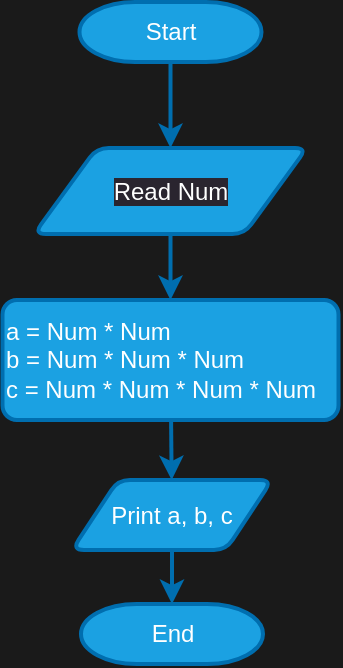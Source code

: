 <mxfile>
    <diagram id="oUu4Ezy1hqqBwL3F2GDF" name="Page-1">
        <mxGraphModel dx="597" dy="467" grid="0" gridSize="10" guides="1" tooltips="1" connect="1" arrows="1" fold="1" page="1" pageScale="1" pageWidth="850" pageHeight="1100" background="#1A1A1A" math="0" shadow="0">
            <root>
                <mxCell id="0"/>
                <mxCell id="1" parent="0"/>
                <mxCell id="10" value="" style="edgeStyle=none;html=1;strokeWidth=2;fillColor=#1ba1e2;strokeColor=#006EAF;" edge="1" parent="1" source="2" target="5">
                    <mxGeometry relative="1" as="geometry"/>
                </mxCell>
                <mxCell id="2" value="Start" style="strokeWidth=2;html=1;shape=mxgraph.flowchart.terminator;whiteSpace=wrap;fillColor=#1ba1e2;fontColor=#ffffff;strokeColor=#006EAF;" vertex="1" parent="1">
                    <mxGeometry x="262.75" y="17" width="91" height="30" as="geometry"/>
                </mxCell>
                <mxCell id="12" value="" style="edgeStyle=none;html=1;strokeWidth=2;fillColor=#1ba1e2;strokeColor=#006EAF;" edge="1" parent="1" source="5" target="11">
                    <mxGeometry relative="1" as="geometry"/>
                </mxCell>
                <mxCell id="5" value="&lt;span style=&quot;color: rgb(255, 255, 255); font-family: Helvetica; font-size: 12px; font-style: normal; font-variant-ligatures: normal; font-variant-caps: normal; font-weight: 400; letter-spacing: normal; orphans: 2; text-align: center; text-indent: 0px; text-transform: none; widows: 2; word-spacing: 0px; -webkit-text-stroke-width: 0px; background-color: rgb(42, 37, 47); text-decoration-thickness: initial; text-decoration-style: initial; text-decoration-color: initial; float: none; display: inline !important;&quot;&gt;Read Num&lt;/span&gt;" style="shape=parallelogram;html=1;strokeWidth=2;perimeter=parallelogramPerimeter;whiteSpace=wrap;rounded=1;arcSize=12;size=0.23;fillColor=#1ba1e2;fontColor=#ffffff;strokeColor=#006EAF;" vertex="1" parent="1">
                    <mxGeometry x="240" y="90" width="136.5" height="43" as="geometry"/>
                </mxCell>
                <mxCell id="8" value="End" style="strokeWidth=2;html=1;shape=mxgraph.flowchart.terminator;whiteSpace=wrap;fillColor=#1ba1e2;fontColor=#ffffff;strokeColor=#006EAF;" vertex="1" parent="1">
                    <mxGeometry x="263.5" y="318" width="91" height="30" as="geometry"/>
                </mxCell>
                <mxCell id="14" value="" style="edgeStyle=none;html=1;strokeWidth=2;fillColor=#1ba1e2;strokeColor=#006EAF;" edge="1" parent="1" source="11" target="13">
                    <mxGeometry relative="1" as="geometry"/>
                </mxCell>
                <mxCell id="11" value="a = Num * Num&lt;br&gt;b = Num * Num * Num&lt;br&gt;c = Num * Num * Num * Num" style="whiteSpace=wrap;html=1;fillColor=#1ba1e2;strokeColor=#006EAF;fontColor=#ffffff;strokeWidth=2;rounded=1;arcSize=12;align=left;" vertex="1" parent="1">
                    <mxGeometry x="224.25" y="166" width="168" height="60" as="geometry"/>
                </mxCell>
                <mxCell id="15" value="" style="edgeStyle=none;html=1;strokeWidth=2;fillColor=#1ba1e2;strokeColor=#006EAF;" edge="1" parent="1" source="13" target="8">
                    <mxGeometry relative="1" as="geometry"/>
                </mxCell>
                <mxCell id="13" value="Print a, b, c" style="shape=parallelogram;html=1;strokeWidth=2;perimeter=parallelogramPerimeter;whiteSpace=wrap;rounded=1;arcSize=12;size=0.23;fillColor=#1ba1e2;fontColor=#ffffff;strokeColor=#006EAF;" vertex="1" parent="1">
                    <mxGeometry x="259" y="256" width="100" height="35" as="geometry"/>
                </mxCell>
            </root>
        </mxGraphModel>
    </diagram>
</mxfile>